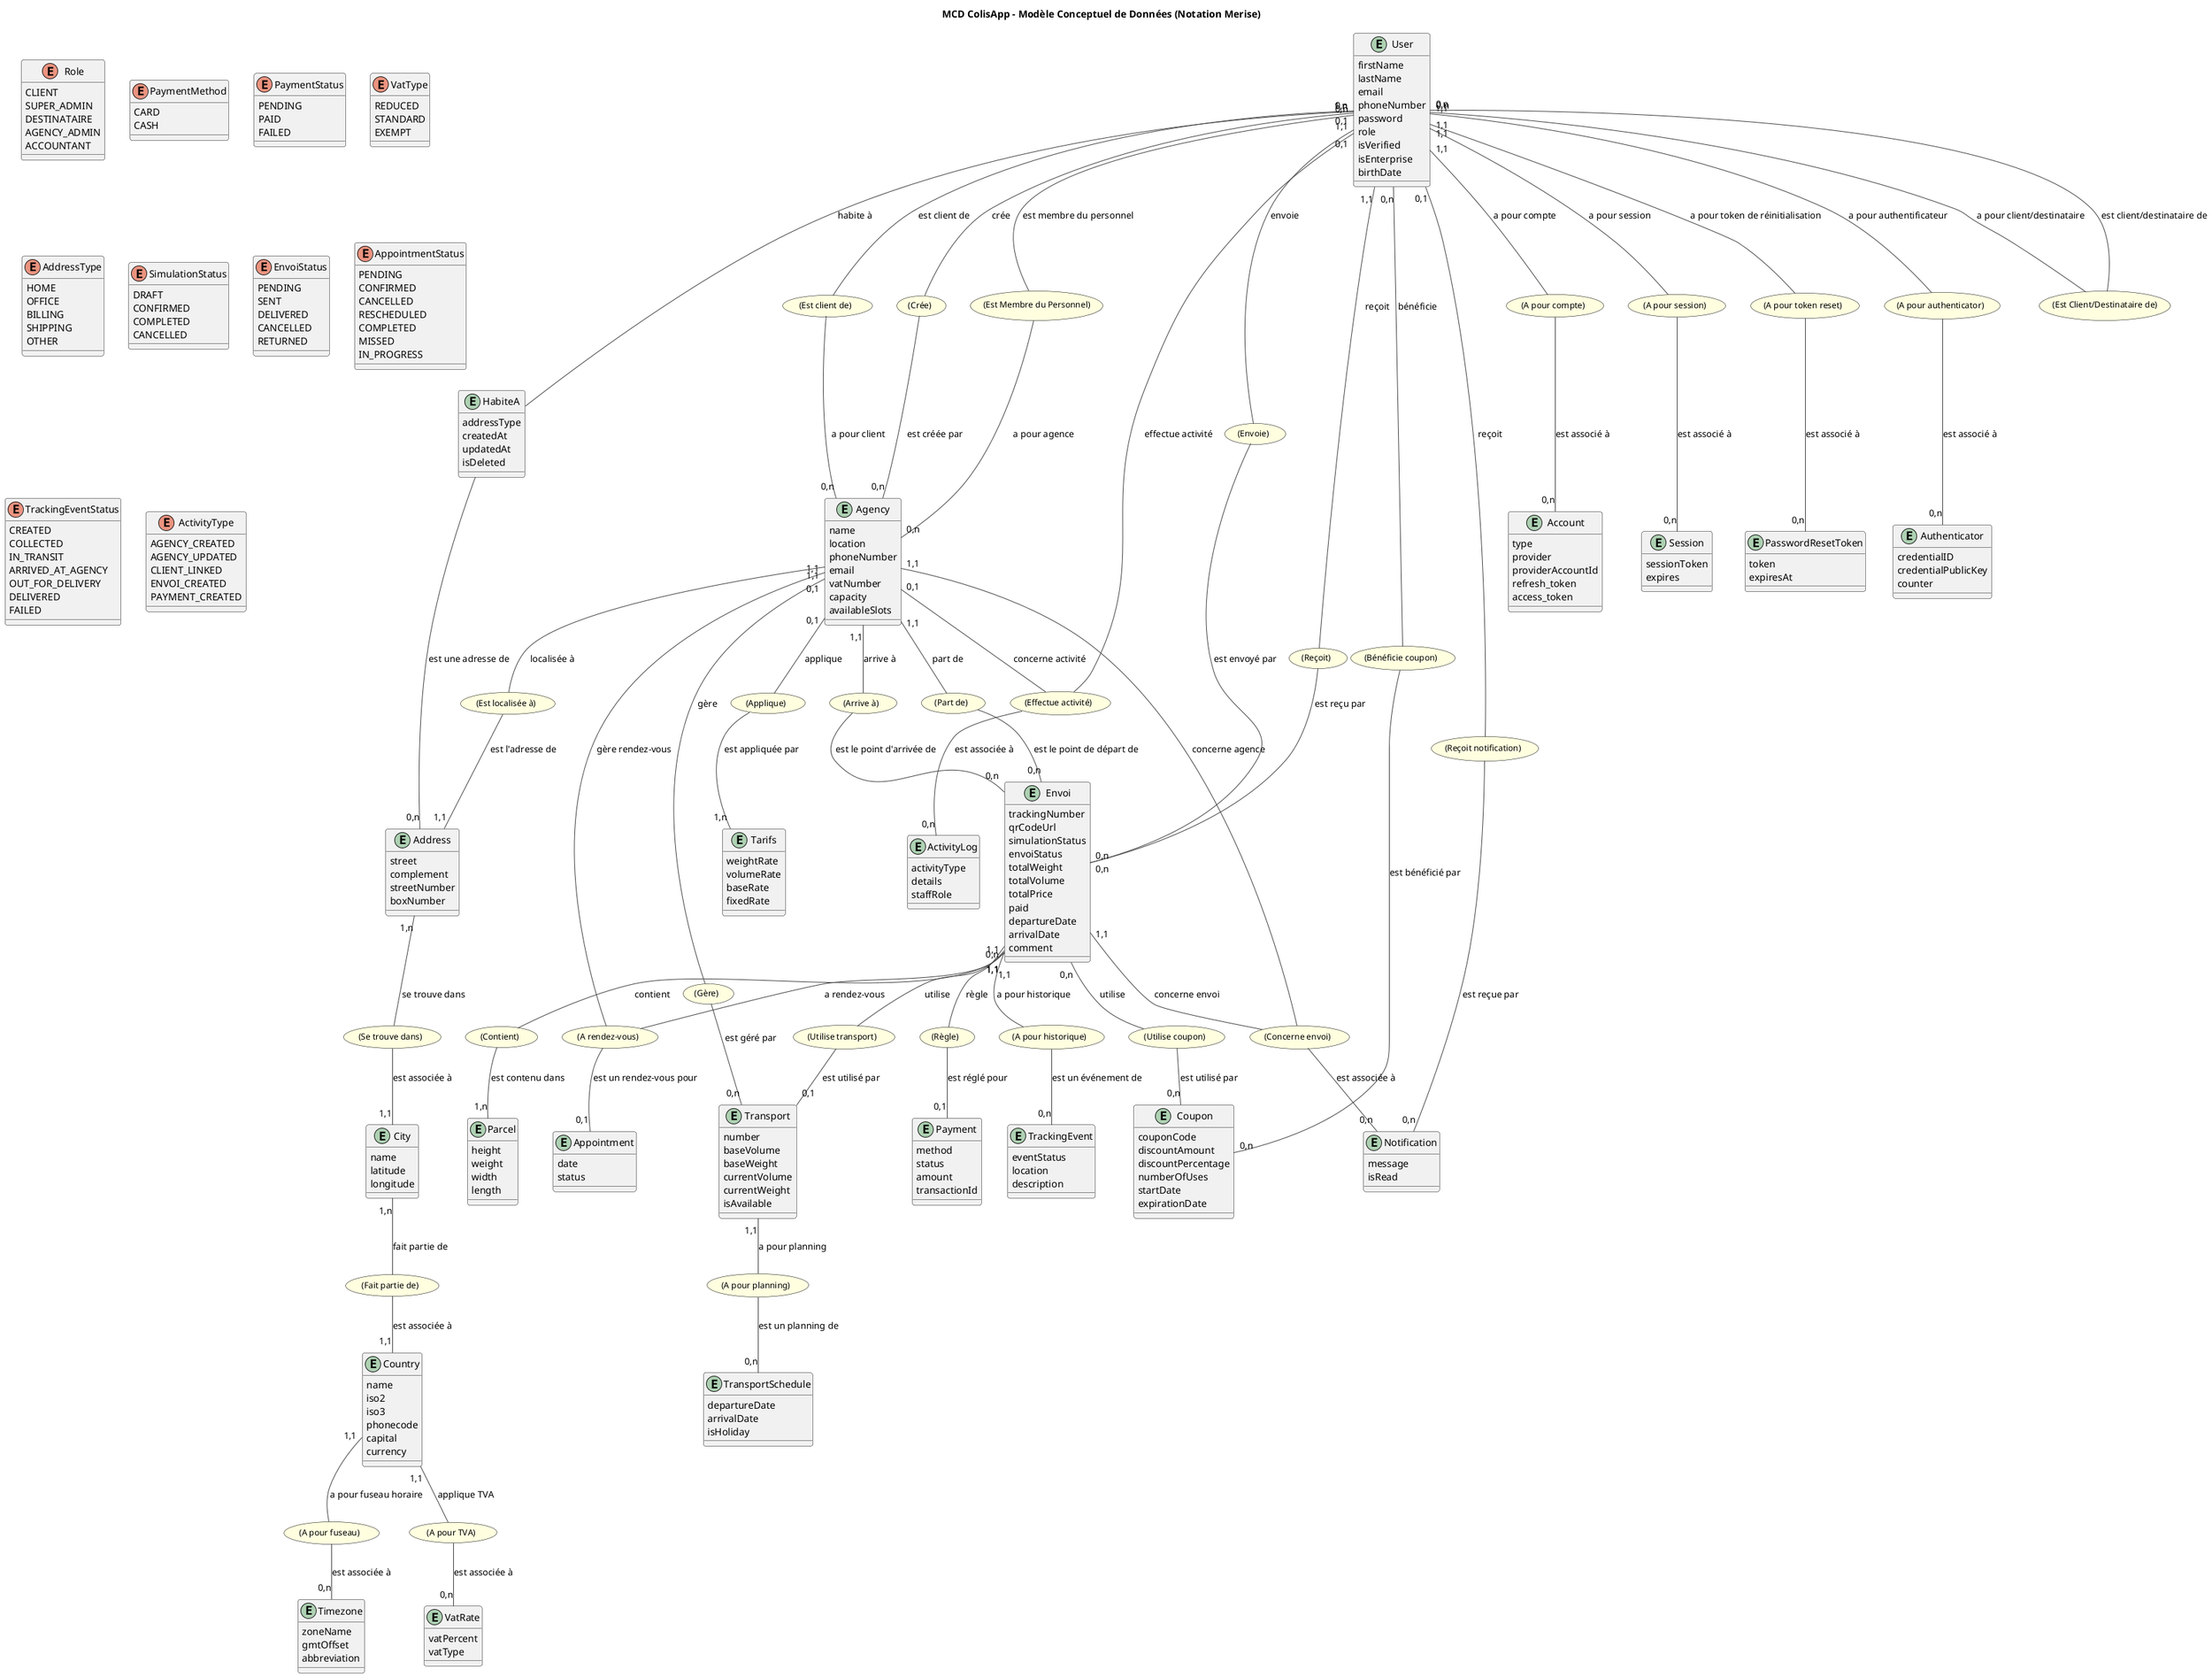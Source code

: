 @startuml MCD_ColisApp_Conceptuel_Complet
!theme vibrant
title MCD ColisApp - Modèle Conceptuel de Données (Notation Merise)
allowmixing
skinparam entity {
  backgroundColor White
  borderColor Black
}
skinparam usecase {
  BorderColor Black
  BackgroundColor LightYellow
  FontSize 12
}

' Enumérations
enum Role {
  CLIENT
  SUPER_ADMIN
  DESTINATAIRE
  AGENCY_ADMIN
  ACCOUNTANT
}

enum PaymentMethod {
  CARD
  CASH
}

enum PaymentStatus {
  PENDING
  PAID
  FAILED
}

enum VatType {
  REDUCED
  STANDARD
  EXEMPT
}

enum AddressType {
  HOME
  OFFICE
  BILLING
  SHIPPING
  OTHER
}

enum SimulationStatus {
  DRAFT
  CONFIRMED
  COMPLETED
  CANCELLED
}

enum EnvoiStatus {
  PENDING
  SENT
  DELIVERED
  CANCELLED
  RETURNED
}

enum AppointmentStatus {
  PENDING
  CONFIRMED
  CANCELLED
  RESCHEDULED
  COMPLETED
  MISSED
  IN_PROGRESS
}

enum TrackingEventStatus {
  CREATED
  COLLECTED
  IN_TRANSIT
  ARRIVED_AT_AGENCY
  OUT_FOR_DELIVERY
  DELIVERED
  FAILED
}

enum ActivityType {
  AGENCY_CREATED
  AGENCY_UPDATED
  CLIENT_LINKED
  ENVOI_CREATED
  PAYMENT_CREATED
}

' --- ENTITÉS ---
entity User {
  firstName
  lastName
  email
  phoneNumber
  password
  role
  isVerified
  isEnterprise
  birthDate
}

entity Account {
  type
  provider
  providerAccountId
  refresh_token
  access_token
}

entity Session {
  sessionToken
  expires
}

entity PasswordResetToken {
  token
  expiresAt
}

entity Address {
  street
  complement
  streetNumber
  boxNumber
}

entity City {
  name
  latitude
  longitude
}

entity Country {
  name
  iso2
  iso3
  phonecode
  capital
  currency
}

entity Timezone {
  zoneName
  gmtOffset
  abbreviation
}

entity VatRate {
  vatPercent
  vatType
}

entity Agency {
  name
  location
  phoneNumber
  email
  vatNumber
  capacity
  availableSlots
}

entity ActivityLog {
  activityType
  details
  staffRole
}

entity Envoi {
  trackingNumber
  qrCodeUrl
  simulationStatus
  envoiStatus
  totalWeight
  totalVolume
  totalPrice
  paid
  departureDate
  arrivalDate
  comment
}

entity Parcel {
  height
  weight
  width
  length
}

entity Payment {
  method
  status
  amount
  transactionId
}

entity TrackingEvent {
  eventStatus
  location
  description
}

entity Transport {
  number
  baseVolume
  baseWeight
  currentVolume
  currentWeight
  isAvailable
}

entity TransportSchedule {
  departureDate
  arrivalDate
  isHoliday
}

entity Appointment {
  date
  status
}

entity Tarifs {
  weightRate
  volumeRate
  baseRate
  fixedRate
}

entity Coupon {
  couponCode
  discountAmount
  discountPercentage
  numberOfUses
  startDate
  expirationDate
}

entity Notification {
  message
  isRead
}

entity Authenticator {
  credentialID
  credentialPublicKey
  counter
}

entity HabiteA {
  addressType
  createdAt
  updatedAt
  isDeleted
}

' --- ASSOCIATIONS (ovales) ---
usecase "(A pour compte)" as ACompte
usecase "(A pour session)" as ASession
usecase "(A pour token reset)" as ATokenReset
usecase "(A pour authenticator)" as AAuthenticator
usecase "(Se trouve dans)" as SeTrouveDans
usecase "(Fait partie de)" as FaitPartieDe
usecase "(A pour fuseau)" as AFuseau
usecase "(A pour TVA)" as ATVA
usecase "(Crée)" as Cree
usecase "(Est client de)" as ClientDe
usecase "(Effectue activité)" as EffectueActivite
usecase "(Envoie)" as Envoie
usecase "(Reçoit)" as Recoit
usecase "(Part de)" as PartDe
usecase "(Arrive à)" as ArriveA
usecase "(Utilise transport)" as UtiliseTransport
usecase "(Contient)" as Contient
usecase "(Règle)" as Regle
usecase "(A pour historique)" as Historique
usecase "(A rendez-vous)" as ARendezVous
usecase "(Bénéficie coupon)" as BeneficieCoupon
usecase "(Utilise coupon)" as UtiliseCoupon
usecase "(Reçoit notification)" as RecoitNotification
usecase "(Concerne envoi)" as ConcerneEnvoi
usecase "(Est localisée à)" as LocaliseeA
usecase "(Applique)" as Applique
usecase "(A pour planning)" as APourPlanning
usecase "(Gère)" as Gere

' New associations
usecase "(Est Client/Destinataire de)" as EstClientDestinataireDe
usecase "(Est Membre du Personnel)" as EstMembrePersonnel
EstMembrePersonnel : staffRole

' --- RELATIONS PRINCIPALES ---

' User et ses comptes/sessions
User "1,1" -- ACompte : a pour compte
ACompte -- "0,n" Account : est associé à

User "1,1" -- ASession : a pour session
ASession -- "0,n" Session : est associé à

User "1,1" -- ATokenReset : a pour token de réinitialisation
ATokenReset -- "0,n" PasswordResetToken : est associé à

User "1,1" -- AAuthenticator : a pour authentificateur
AAuthenticator -- "0,n" Authenticator : est associé à

' User et adresses
User "1,n" -- HabiteA : habite à
HabiteA -- "0,n" Address : est une adresse de

' Hiérarchie géographique
Address "1,n" -- SeTrouveDans : se trouve dans
SeTrouveDans -- "1,1" City : est associée à

City "1,n" -- FaitPartieDe : fait partie de
FaitPartieDe -- "1,1" Country : est associée à

Country "1,1" -- AFuseau : a pour fuseau horaire
AFuseau -- "0,n" Timezone : est associée à

Country "1,1" -- ATVA : applique TVA
ATVA -- "0,n" VatRate : est associée à

' User et Agency
User "0,1" -- Cree : crée
Cree -- "0,n" Agency : est créée par

User "0,n" -- ClientDe : est client de
ClientDe -- "0,n" Agency : a pour client

' New Client/Destinataire association
User "0,n" -- EstClientDestinataireDe : est client/destinataire de
EstClientDestinataireDe -- "0,n" User : a pour client/destinataire

' New AgencyStaff association
User "0,n" -- EstMembrePersonnel : est membre du personnel
EstMembrePersonnel -- "0,n" Agency : a pour agence

User "0,1" -- EffectueActivite : effectue activité
EffectueActivite -- "0,n" ActivityLog : est associée à

Agency "0,1" -- EffectueActivite : concerne activité

' Envois
User "1,1" -- Envoie : envoie
Envoie -- "0,n" Envoi : est envoyé par

User "1,1" -- Recoit : reçoit
Recoit -- "0,n" Envoi : est reçu par

Agency "1,1" -- PartDe : part de
PartDe -- "0,n" Envoi : est le point de départ de

Agency "1,1" -- ArriveA : arrive à
ArriveA -- "0,n" Envoi : est le point d'arrivée de

Envoi "0,n" -- UtiliseTransport : utilise
UtiliseTransport -- "0,1" Transport : est utilisé par

' Parcels et Envois
Envoi "1,1" -- Contient : contient
Contient -- "1,n" Parcel : est contenu dans

' Payment
Envoi "1,1" -- Regle : règle
Regle -- "0,1" Payment : est réglé pour

' Tracking
Envoi "1,1" -- Historique : a pour historique
Historique -- "0,n" TrackingEvent : est un événement de

' Appointments
Envoi "1,1" -- ARendezVous : a rendez-vous
ARendezVous -- "0,1" Appointment : est un rendez-vous pour

Agency "1,1" -- ARendezVous : gère rendez-vous

' Coupons
User "0,n" -- BeneficieCoupon : bénéficie
BeneficieCoupon -- "0,n" Coupon : est bénéficié par

Envoi "0,n" -- UtiliseCoupon : utilise
UtiliseCoupon -- "0,n" Coupon : est utilisé par

' Notifications
User "0,1" -- RecoitNotification : reçoit
RecoitNotification -- "0,n" Notification : est reçue par

Envoi "1,1" -- ConcerneEnvoi : concerne envoi
ConcerneEnvoi -- "0,n" Notification : est associée à

Agency "1,1" -- ConcerneEnvoi : concerne agence

' Agency et services
Agency "1,1" -- LocaliseeA : localisée à
LocaliseeA -- "1,1" Address : est l'adresse de

Agency "0,1" -- Applique : applique
Applique -- "1,n" Tarifs : est appliquée par

Agency "0,1" -- Gere : gère
Gere -- "0,n" Transport : est géré par

Transport "1,1" -- APourPlanning : a pour planning
APourPlanning -- "0,n" TransportSchedule : est un planning de

@enduml